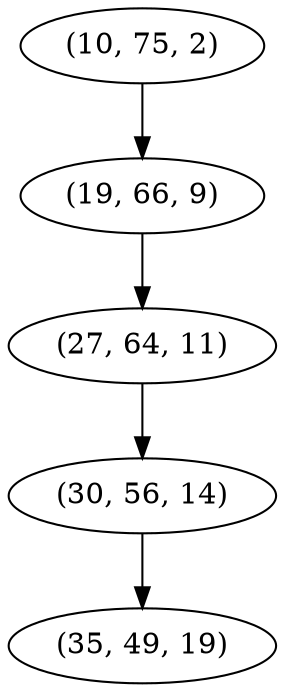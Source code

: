 digraph tree {
    "(10, 75, 2)";
    "(19, 66, 9)";
    "(27, 64, 11)";
    "(30, 56, 14)";
    "(35, 49, 19)";
    "(10, 75, 2)" -> "(19, 66, 9)";
    "(19, 66, 9)" -> "(27, 64, 11)";
    "(27, 64, 11)" -> "(30, 56, 14)";
    "(30, 56, 14)" -> "(35, 49, 19)";
}
